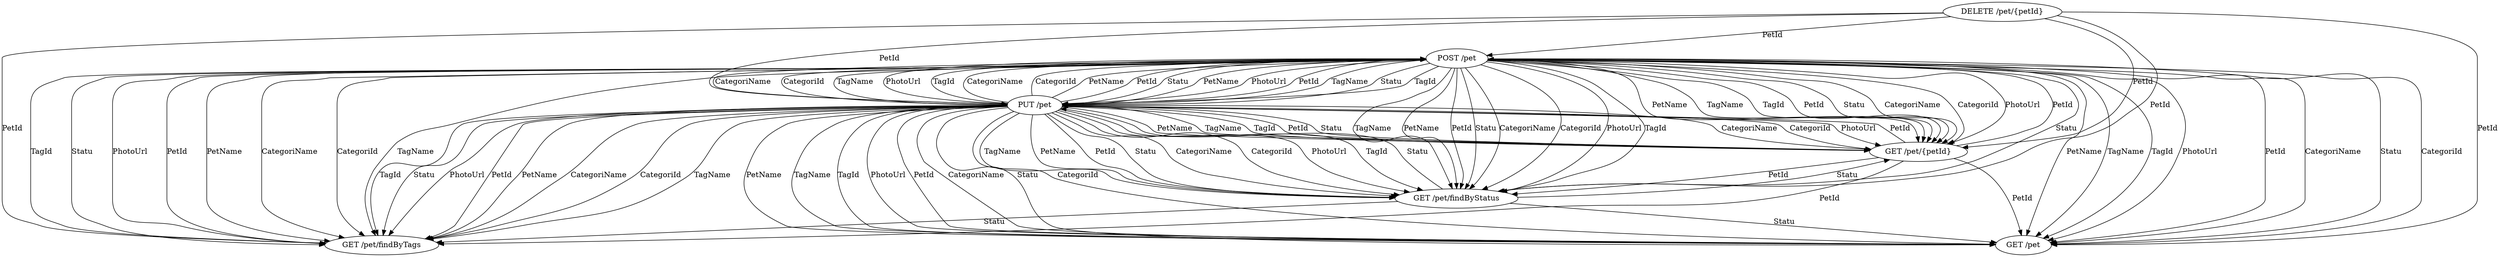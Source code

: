 digraph G {
  1 [ label="POST /pet" ];
  2 [ label="DELETE /pet/{petId}" ];
  3 [ label="GET /pet/findByTags" ];
  4 [ label="PUT /pet" ];
  5 [ label="GET /pet" ];
  6 [ label="GET /pet/findByStatus" ];
  7 [ label="GET /pet/{petId}" ];
  4 -> 6 [ label="TagName" ];
  4 -> 6 [ label="PetName" ];
  4 -> 6 [ label="PetId" ];
  4 -> 6 [ label="Statu" ];
  4 -> 6 [ label="CategoriName" ];
  4 -> 6 [ label="CategoriId" ];
  4 -> 6 [ label="PhotoUrl" ];
  4 -> 6 [ label="TagId" ];
  2 -> 6 [ label="PetId" ];
  1 -> 6 [ label="TagName" ];
  1 -> 6 [ label="PetName" ];
  1 -> 6 [ label="PetId" ];
  1 -> 6 [ label="Statu" ];
  1 -> 6 [ label="CategoriName" ];
  1 -> 6 [ label="CategoriId" ];
  1 -> 6 [ label="PhotoUrl" ];
  1 -> 6 [ label="TagId" ];
  7 -> 6 [ label="PetId" ];
  6 -> 4 [ label="Statu" ];
  2 -> 4 [ label="PetId" ];
  1 -> 4 [ label="PetName" ];
  1 -> 4 [ label="PhotoUrl" ];
  1 -> 4 [ label="PetId" ];
  1 -> 4 [ label="TagName" ];
  1 -> 4 [ label="Statu" ];
  1 -> 4 [ label="TagId" ];
  1 -> 4 [ label="CategoriName" ];
  1 -> 4 [ label="CategoriId" ];
  7 -> 4 [ label="PetId" ];
  6 -> 3 [ label="Statu" ];
  4 -> 3 [ label="PetId" ];
  4 -> 3 [ label="PetName" ];
  4 -> 3 [ label="CategoriName" ];
  4 -> 3 [ label="CategoriId" ];
  4 -> 3 [ label="TagName" ];
  4 -> 3 [ label="TagId" ];
  4 -> 3 [ label="Statu" ];
  4 -> 3 [ label="PhotoUrl" ];
  2 -> 3 [ label="PetId" ];
  1 -> 3 [ label="PetId" ];
  1 -> 3 [ label="PetName" ];
  1 -> 3 [ label="CategoriName" ];
  1 -> 3 [ label="CategoriId" ];
  1 -> 3 [ label="TagName" ];
  1 -> 3 [ label="TagId" ];
  1 -> 3 [ label="Statu" ];
  1 -> 3 [ label="PhotoUrl" ];
  7 -> 3 [ label="PetId" ];
  6 -> 1 [ label="Statu" ];
  4 -> 1 [ label="TagName" ];
  4 -> 1 [ label="PhotoUrl" ];
  4 -> 1 [ label="TagId" ];
  4 -> 1 [ label="CategoriName" ];
  4 -> 1 [ label="CategoriId" ];
  4 -> 1 [ label="PetName" ];
  4 -> 1 [ label="PetId" ];
  4 -> 1 [ label="Statu" ];
  2 -> 1 [ label="PetId" ];
  7 -> 1 [ label="PetId" ];
  6 -> 5 [ label="Statu" ];
  4 -> 5 [ label="PetName" ];
  4 -> 5 [ label="TagName" ];
  4 -> 5 [ label="TagId" ];
  4 -> 5 [ label="PhotoUrl" ];
  4 -> 5 [ label="PetId" ];
  4 -> 5 [ label="CategoriName" ];
  4 -> 5 [ label="Statu" ];
  4 -> 5 [ label="CategoriId" ];
  2 -> 5 [ label="PetId" ];
  1 -> 5 [ label="PetName" ];
  1 -> 5 [ label="TagName" ];
  1 -> 5 [ label="TagId" ];
  1 -> 5 [ label="PhotoUrl" ];
  1 -> 5 [ label="PetId" ];
  1 -> 5 [ label="CategoriName" ];
  1 -> 5 [ label="Statu" ];
  1 -> 5 [ label="CategoriId" ];
  7 -> 5 [ label="PetId" ];
  6 -> 7 [ label="Statu" ];
  4 -> 7 [ label="PetName" ];
  4 -> 7 [ label="TagName" ];
  4 -> 7 [ label="TagId" ];
  4 -> 7 [ label="PetId" ];
  4 -> 7 [ label="Statu" ];
  4 -> 7 [ label="CategoriName" ];
  4 -> 7 [ label="CategoriId" ];
  4 -> 7 [ label="PhotoUrl" ];
  2 -> 7 [ label="PetId" ];
  1 -> 7 [ label="PetName" ];
  1 -> 7 [ label="TagName" ];
  1 -> 7 [ label="TagId" ];
  1 -> 7 [ label="PetId" ];
  1 -> 7 [ label="Statu" ];
  1 -> 7 [ label="CategoriName" ];
  1 -> 7 [ label="CategoriId" ];
  1 -> 7 [ label="PhotoUrl" ];
}
